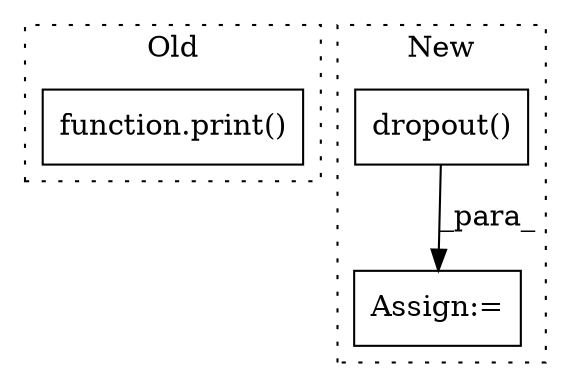 digraph G {
subgraph cluster0 {
1 [label="function.print()" a="75" s="964,974" l="6,1" shape="box"];
label = "Old";
style="dotted";
}
subgraph cluster1 {
2 [label="dropout()" a="75" s="821,832" l="10,25" shape="box"];
3 [label="Assign:=" a="68" s="818" l="3" shape="box"];
label = "New";
style="dotted";
}
2 -> 3 [label="_para_"];
}